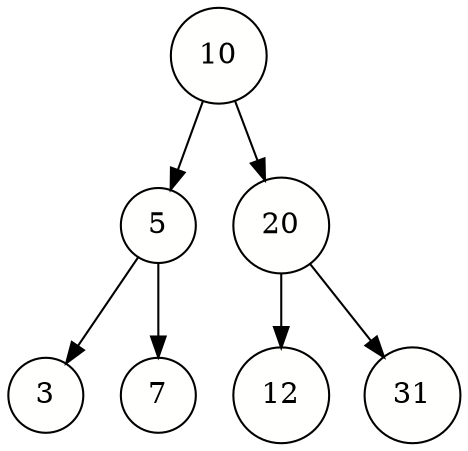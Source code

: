 digraph PreOrderBinaryTree {
node [shape=circle, style=filled, color=black, fillcolor="#FFFFFD"];
edge [color=black];
10 -> 5;
10 -> 20;
5 -> 3;
5 -> 7;
20 -> 12;
20 -> 31;
}
